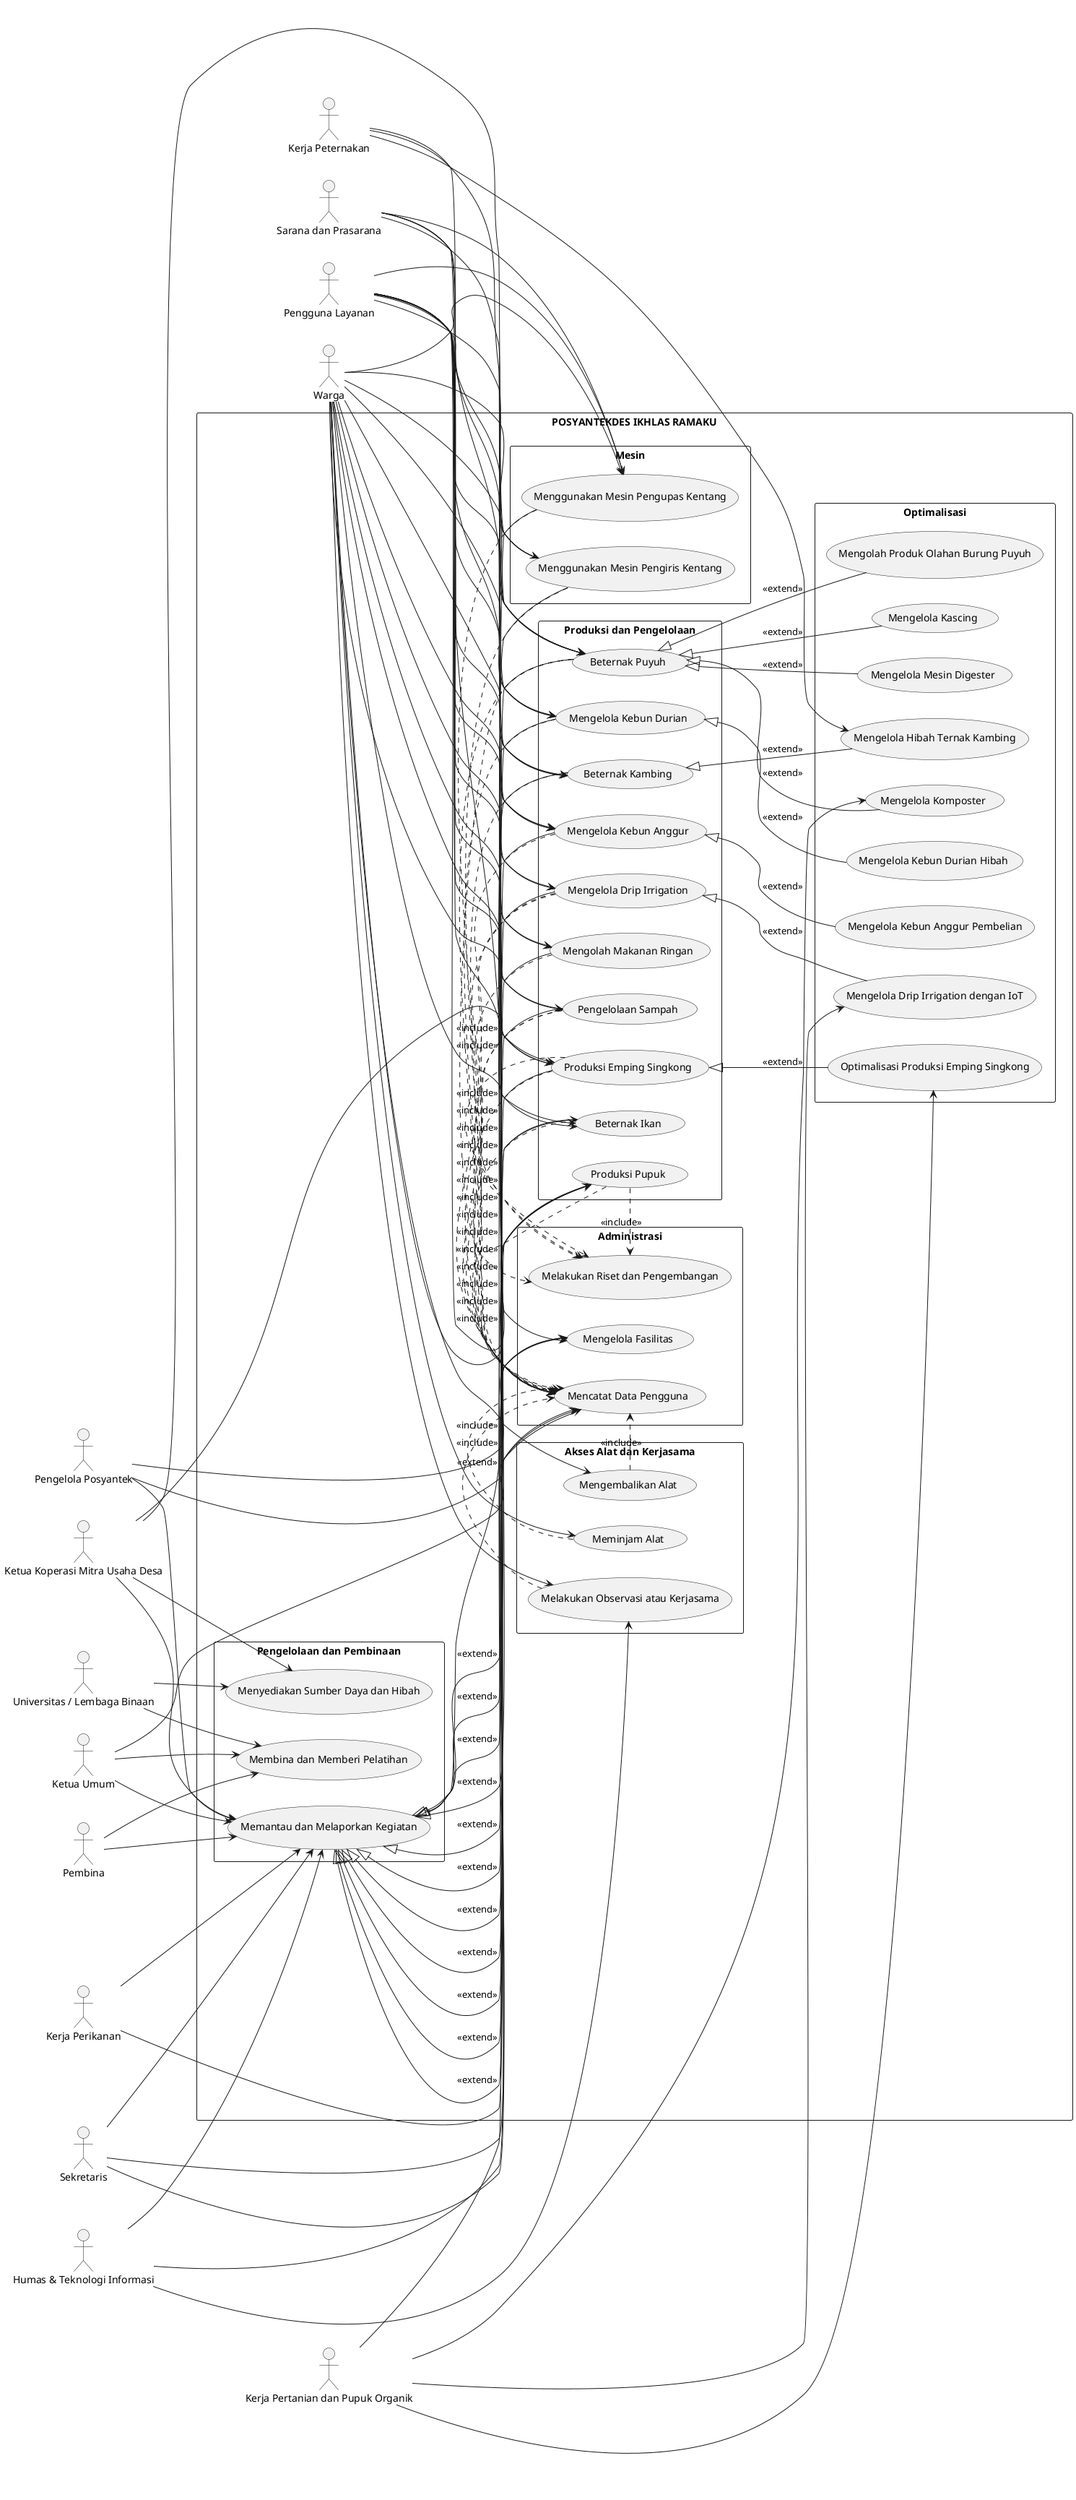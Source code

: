 @startuml
left to right direction
skinparam packageStyle rect

actor "Pengguna Layanan" as user
actor "Pengelola Posyantek" as admin
actor "Pembina" as mentor
actor "Universitas / Lembaga Binaan" as institution
actor "Warga" as citizen

actor "Ketua Umum" as chairperson
actor "Ketua Koperasi Mitra Usaha Desa" as cooperativeHead
actor "Sekretaris" as secretary
actor "Humas & Teknologi Informasi" as PRandIT
actor "Kerja Perikanan" as fishery
actor "Sarana dan Prasarana" as infrastructure
actor "Kerja Pertanian dan Pupuk Organik" as agriculture
actor "Kerja Peternakan" as livestock

package "POSYANTEKDES IKHLAS RAMAKU" {
    rectangle "Mesin" as Machines {
        usecase "Menggunakan Mesin Pengupas Kentang" as UC1
        usecase "Menggunakan Mesin Pengiris Kentang" as UC2
    }
    
    rectangle "Produksi dan Pengelolaan" as Production {
        usecase "Produksi Emping Singkong" as UC3
        usecase "Beternak Puyuh" as UC4
        usecase "Mengelola Drip Irrigation" as UC5
        usecase "Beternak Kambing" as UC6
        usecase "Mengelola Kebun Durian" as UC7
        usecase "Mengelola Kebun Anggur" as UC8
        usecase "Beternak Ikan" as UC9
        usecase "Mengolah Makanan Ringan" as UC10
        usecase "Produksi Pupuk" as UC11
        usecase "Pengelolaan Sampah" as UC12
    }
    
    rectangle "Pengelolaan dan Pembinaan" as Management {
        usecase "Memantau dan Melaporkan Kegiatan" as UC13
        usecase "Membina dan Memberi Pelatihan" as UC14
        usecase "Menyediakan Sumber Daya dan Hibah" as UC15
    }
    
    rectangle "Administrasi" as Administration {
        usecase "Mencatat Data Pengguna" as UC16
        usecase "Mengelola Fasilitas" as UC17
        usecase "Melakukan Riset dan Pengembangan" as UC18
    }
    
    rectangle "Akses Alat dan Kerjasama" as Tools {
        usecase "Meminjam Alat" as UC19
        usecase "Mengembalikan Alat" as UC20
        usecase "Melakukan Observasi atau Kerjasama" as UC21
    }
    
    rectangle "Optimalisasi" as Optimization {
        usecase "Optimalisasi Produksi Emping Singkong" as UC22
        usecase "Mengolah Produk Olahan Burung Puyuh" as UC23
        usecase "Mengelola Mesin Digester" as UC24
        usecase "Mengelola Komposter" as UC25
        usecase "Mengelola Kascing" as UC26
        usecase "Mengelola Drip Irrigation dengan IoT" as UC27
        usecase "Mengelola Hibah Ternak Kambing" as UC28
        usecase "Mengelola Kebun Durian Hibah" as UC29
        usecase "Mengelola Kebun Anggur Pembelian" as UC30
    }
}

user --> UC1
user --> UC2
user --> UC3
user --> UC4
user --> UC5
user --> UC6
user --> UC7
user --> UC8
user --> UC9
user --> UC10
user --> UC11
user --> UC12

admin --> UC13
admin --> UC16
admin --> UC17

UC1 .> UC16 : <<include>>
UC2 .> UC16 : <<include>>
UC3 .> UC16 : <<include>>
UC4 .> UC16 : <<include>>
UC5 .> UC16 : <<include>>
UC6 .> UC16 : <<include>>
UC7 .> UC16 : <<include>>
UC8 .> UC16 : <<include>>
UC9 .> UC16 : <<include>>
UC10 .> UC16 : <<include>>
UC11 .> UC16 : <<include>>
UC12 .> UC16 : <<include>>

UC3 .> UC18 : <<include>>
UC4 .> UC18 : <<include>>
UC5 .> UC18 : <<include>>
UC11 .> UC18 : <<include>>
UC12 .> UC18 : <<include>>

UC13 <|-- UC1 : <<extend>>
UC13 <|-- UC2 : <<extend>>
UC13 <|-- UC3 : <<extend>>
UC13 <|-- UC4 : <<extend>>
UC13 <|-- UC5 : <<extend>>
UC13 <|-- UC6 : <<extend>>
UC13 <|-- UC7 : <<extend>>
UC13 <|-- UC8 : <<extend>>
UC13 <|-- UC9 : <<extend>>
UC13 <|-- UC10 : <<extend>>
UC13 <|-- UC11 : <<extend>>
UC13 <|-- UC12 : <<extend>>

citizen --> UC19
citizen --> UC20
citizen --> UC21
citizen --> UC1
citizen --> UC2
citizen --> UC3
citizen --> UC4
citizen --> UC5
citizen --> UC6
citizen --> UC7
citizen --> UC8
citizen --> UC9
citizen --> UC10
citizen --> UC11
citizen --> UC12

UC19 .> UC16 : <<include>>
UC20 .> UC16 : <<include>>
UC21 .> UC16 : <<include>>

mentor --> UC13
mentor --> UC14
institution --> UC15
institution --> UC14

chairperson --> UC13
chairperson --> UC14
chairperson --> UC16

cooperativeHead --> UC13
cooperativeHead --> UC15
cooperativeHead --> UC3
cooperativeHead --> UC4

secretary --> UC13
secretary --> UC16
secretary --> UC17

PRandIT --> UC13
PRandIT --> UC17
PRandIT --> UC21

fishery --> UC13
fishery --> UC9

infrastructure --> UC17
infrastructure --> UC1
infrastructure --> UC2
infrastructure --> UC7
infrastructure --> UC8

agriculture --> UC11
agriculture --> UC22
agriculture --> UC25
agriculture --> UC27

livestock --> UC4
livestock --> UC6
livestock --> UC28

UC3 <|-- UC22 : <<extend>>
UC4 <|-- UC23 : <<extend>>
UC4 <|-- UC24 : <<extend>>
UC4 <|-- UC25 : <<extend>>
UC4 <|-- UC26 : <<extend>>
UC5 <|-- UC27 : <<extend>>
UC6 <|-- UC28 : <<extend>>
UC7 <|-- UC29 : <<extend>>
UC8 <|-- UC30 : <<extend>>

@enduml